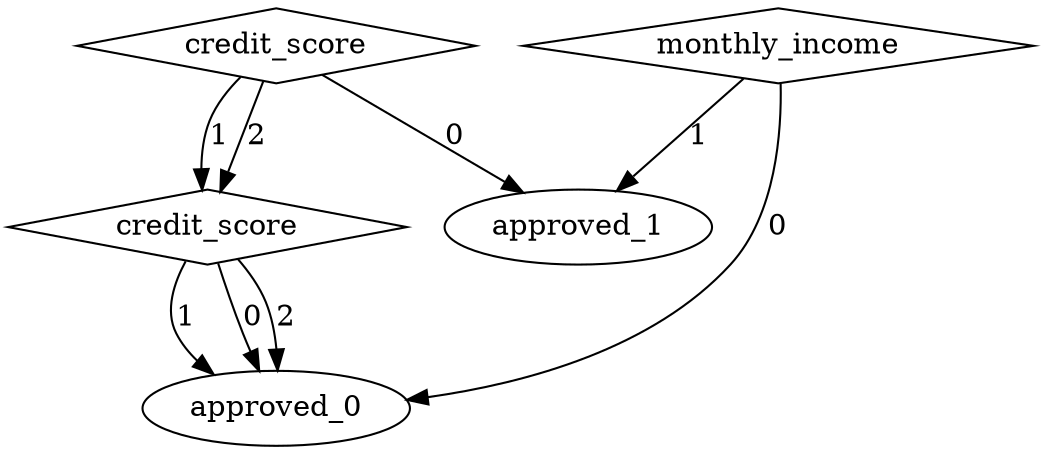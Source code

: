 digraph {
node [label=approved_0,style=""] approved_0
node [label=approved_0,style=""] approved_0
node [label=approved_0,style=""] approved_0
node [label=approved_1,style=""] approved_1
node [label=approved_1,style=""] approved_1
node [label=approved_0,style=""] approved_0
node [label=credit_score,shape="diamond",style=""] 2
node [label=credit_score,shape="diamond",style=""] 1
node [label=monthly_income,shape="diamond",style=""] 0

2 -> approved_0 [label="2"]
2 -> approved_0 [label="1"]
2 -> approved_0 [label="0"]
1 -> 2 [label="2"]
1 -> 2 [label="1"]
1 -> approved_1 [label="0"]
0 -> approved_1 [label="1"]
0 -> approved_0 [label="0"]
}